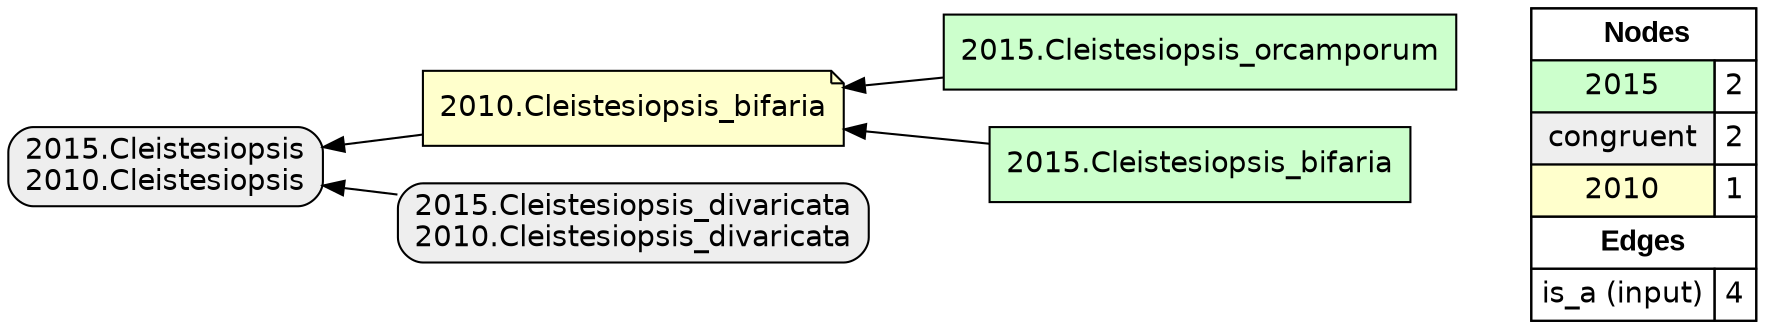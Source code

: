 digraph{
rankdir=RL
node[shape=box style=filled fillcolor="#CCFFCC" fontname="helvetica"] 
"2015.Cleistesiopsis_orcamporum"
"2015.Cleistesiopsis_bifaria"
node[shape=box style="filled,rounded" fillcolor="#EEEEEE" fontname="helvetica"] 
"2015.Cleistesiopsis_divaricata\n2010.Cleistesiopsis_divaricata"
"2015.Cleistesiopsis\n2010.Cleistesiopsis"
node[shape=note style=filled fillcolor="#FFFFCC" fontname="helvetica"] 
"2010.Cleistesiopsis_bifaria"
edge[arrowhead=normal style=solid color="#000000" constraint=true penwidth=1]
"2015.Cleistesiopsis_divaricata\n2010.Cleistesiopsis_divaricata" -> "2015.Cleistesiopsis\n2010.Cleistesiopsis"
"2015.Cleistesiopsis_orcamporum" -> "2010.Cleistesiopsis_bifaria"
"2015.Cleistesiopsis_bifaria" -> "2010.Cleistesiopsis_bifaria"
"2010.Cleistesiopsis_bifaria" -> "2015.Cleistesiopsis\n2010.Cleistesiopsis"
edge[arrowhead=normal style=dotted color="#000000" constraint=true penwidth=1]
node[shape=box] 
{rank=source Legend [fillcolor= white margin=0 label=< 
 <TABLE BORDER="0" CELLBORDER="1" CELLSPACING="0" CELLPADDING="4"> 
<TR> <TD COLSPAN="2"><font face="Arial Black"> Nodes</font></TD> </TR> 
<TR> 
 <TD bgcolor="#CCFFCC" fontname="helvetica">2015</TD> 
 <TD>2</TD> 
 </TR> 
<TR> 
 <TD bgcolor="#EEEEEE" fontname="helvetica">congruent</TD> 
 <TD>2</TD> 
 </TR> 
<TR> 
 <TD bgcolor="#FFFFCC" fontname="helvetica">2010</TD> 
 <TD>1</TD> 
 </TR> 
<TR> <TD COLSPAN="2"><font face = "Arial Black"> Edges </font></TD> </TR> 
<TR> 
 <TD><font color ="#000000">is_a (input)</font></TD><TD>4</TD>
</TR>
</TABLE> 
 >] } 
}